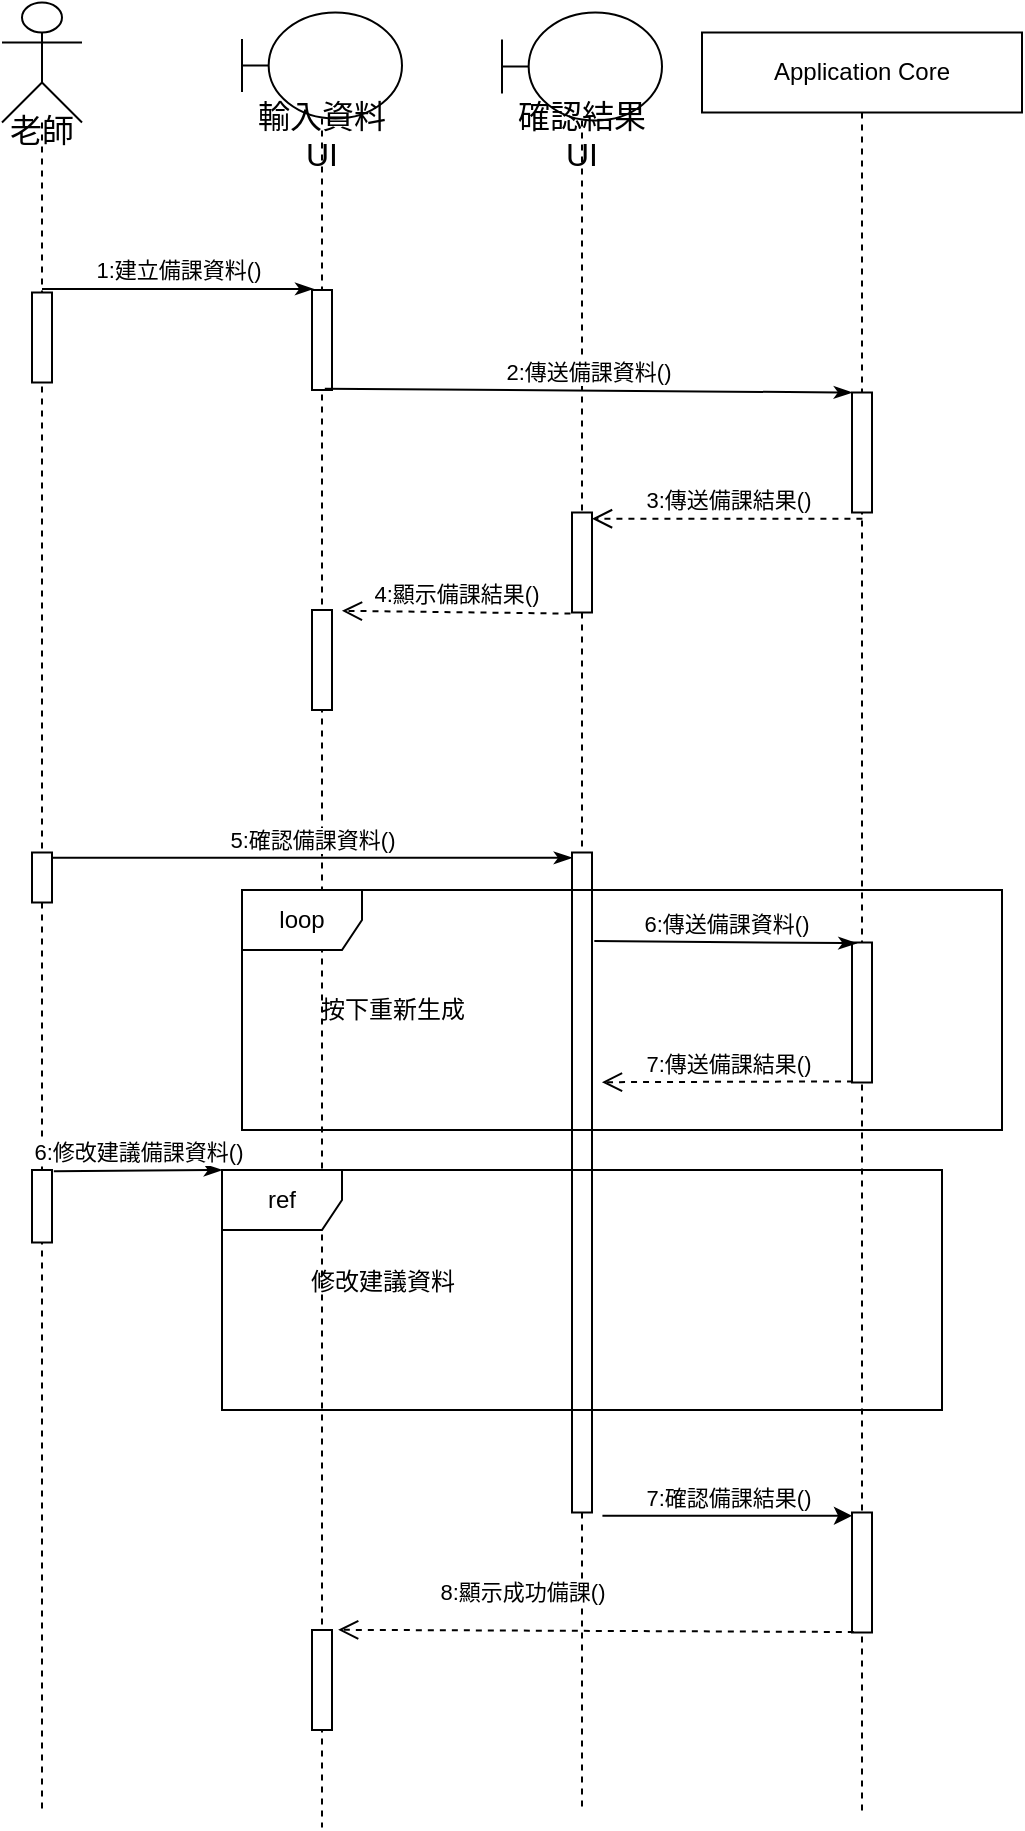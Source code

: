 <mxfile>
    <diagram name="第 1 页" id="_kCn5gWWrIlWfqqUU_DX">
        <mxGraphModel dx="1090" dy="731" grid="1" gridSize="10" guides="1" tooltips="1" connect="1" arrows="1" fold="1" page="1" pageScale="1" pageWidth="1100" pageHeight="1700" math="0" shadow="0">
            <root>
                <mxCell id="0"/>
                <mxCell id="1" parent="0"/>
                <mxCell id="3" value="&lt;p&gt;&lt;font style=&quot;font-size: 16px;&quot;&gt;老師&lt;/font&gt;&lt;/p&gt;" style="shape=umlLifeline;participant=umlActor;perimeter=lifelinePerimeter;whiteSpace=wrap;html=1;container=1;collapsible=0;recursiveResize=0;verticalAlign=top;spacingTop=36;outlineConnect=0;size=60;align=center;" parent="1" vertex="1">
                    <mxGeometry x="260" y="96.25" width="40" height="905" as="geometry"/>
                </mxCell>
                <mxCell id="63" value="" style="html=1;points=[];perimeter=orthogonalPerimeter;" parent="3" vertex="1">
                    <mxGeometry x="15" y="145" width="10" height="45" as="geometry"/>
                </mxCell>
                <mxCell id="76" value="" style="html=1;points=[];perimeter=orthogonalPerimeter;" parent="3" vertex="1">
                    <mxGeometry x="15" y="425" width="10" height="25" as="geometry"/>
                </mxCell>
                <mxCell id="87" value="" style="html=1;points=[];perimeter=orthogonalPerimeter;" parent="3" vertex="1">
                    <mxGeometry x="15" y="583.75" width="10" height="36.25" as="geometry"/>
                </mxCell>
                <mxCell id="6" value="輸入資料UI" style="shape=umlLifeline;participant=umlBoundary;perimeter=lifelinePerimeter;whiteSpace=wrap;html=1;container=1;collapsible=0;recursiveResize=0;verticalAlign=top;spacingTop=36;outlineConnect=0;fontSize=16;size=53;" parent="1" vertex="1">
                    <mxGeometry x="380" y="101.25" width="80" height="907.5" as="geometry"/>
                </mxCell>
                <mxCell id="18" value="" style="html=1;points=[];perimeter=orthogonalPerimeter;" parent="6" vertex="1">
                    <mxGeometry x="35" y="138.75" width="10" height="50" as="geometry"/>
                </mxCell>
                <mxCell id="62" value="" style="html=1;points=[];perimeter=orthogonalPerimeter;" parent="6" vertex="1">
                    <mxGeometry x="35" y="808.75" width="10" height="50" as="geometry"/>
                </mxCell>
                <mxCell id="75" value="" style="html=1;points=[];perimeter=orthogonalPerimeter;" parent="6" vertex="1">
                    <mxGeometry x="35" y="298.75" width="10" height="50" as="geometry"/>
                </mxCell>
                <mxCell id="7" value="確認結果UI" style="shape=umlLifeline;participant=umlBoundary;perimeter=lifelinePerimeter;whiteSpace=wrap;html=1;container=1;collapsible=0;recursiveResize=0;verticalAlign=top;spacingTop=36;outlineConnect=0;fontSize=16;size=54;" parent="1" vertex="1">
                    <mxGeometry x="510" y="101.25" width="80" height="900" as="geometry"/>
                </mxCell>
                <mxCell id="26" value="" style="html=1;points=[];perimeter=orthogonalPerimeter;" parent="7" vertex="1">
                    <mxGeometry x="35" y="250" width="10" height="50" as="geometry"/>
                </mxCell>
                <mxCell id="37" value="" style="html=1;points=[];perimeter=orthogonalPerimeter;" parent="7" vertex="1">
                    <mxGeometry x="35" y="420" width="10" height="330" as="geometry"/>
                </mxCell>
                <mxCell id="77" value="ref" style="shape=umlFrame;whiteSpace=wrap;html=1;" parent="7" vertex="1">
                    <mxGeometry x="-140" y="578.75" width="360" height="120" as="geometry"/>
                </mxCell>
                <mxCell id="88" value="6:修改建議備課資料()" style="html=1;verticalAlign=bottom;endArrow=classicThin;endFill=1;exitX=1.092;exitY=0.016;exitDx=0;exitDy=0;exitPerimeter=0;" parent="7" source="87" edge="1">
                    <mxGeometry x="-0.004" width="80" relative="1" as="geometry">
                        <mxPoint x="-220" y="578.75" as="sourcePoint"/>
                        <mxPoint x="-140" y="578.75" as="targetPoint"/>
                        <mxPoint as="offset"/>
                    </mxGeometry>
                </mxCell>
                <mxCell id="8" value="Application Core" style="shape=umlLifeline;perimeter=lifelinePerimeter;whiteSpace=wrap;html=1;container=1;collapsible=0;recursiveResize=0;outlineConnect=0;" parent="1" vertex="1">
                    <mxGeometry x="610" y="111.25" width="160" height="890" as="geometry"/>
                </mxCell>
                <mxCell id="22" value="" style="html=1;points=[];perimeter=orthogonalPerimeter;" parent="8" vertex="1">
                    <mxGeometry x="75" y="180" width="10" height="60" as="geometry"/>
                </mxCell>
                <mxCell id="46" value="" style="html=1;points=[];perimeter=orthogonalPerimeter;" parent="8" vertex="1">
                    <mxGeometry x="75" y="455" width="10" height="70" as="geometry"/>
                </mxCell>
                <mxCell id="59" value="" style="html=1;points=[];perimeter=orthogonalPerimeter;" parent="8" vertex="1">
                    <mxGeometry x="75" y="740" width="10" height="60" as="geometry"/>
                </mxCell>
                <mxCell id="15" value="1:建立備課資料()" style="html=1;verticalAlign=bottom;endArrow=classicThin;endFill=1;entryX=0.068;entryY=-0.011;entryDx=0;entryDy=0;entryPerimeter=0;" parent="1" source="3" target="18" edge="1">
                    <mxGeometry x="-0.004" width="80" relative="1" as="geometry">
                        <mxPoint x="310" y="239" as="sourcePoint"/>
                        <mxPoint x="378.36" y="240.0" as="targetPoint"/>
                        <mxPoint as="offset"/>
                    </mxGeometry>
                </mxCell>
                <mxCell id="21" value="2:傳送備課資料()" style="html=1;verticalAlign=bottom;endArrow=classicThin;endFill=1;exitX=0.64;exitY=0.988;exitDx=0;exitDy=0;exitPerimeter=0;" parent="1" source="18" target="22" edge="1">
                    <mxGeometry x="-0.004" width="80" relative="1" as="geometry">
                        <mxPoint x="430.16" y="300" as="sourcePoint"/>
                        <mxPoint x="540" y="300" as="targetPoint"/>
                        <mxPoint as="offset"/>
                    </mxGeometry>
                </mxCell>
                <mxCell id="24" value="3:傳送備課結果()" style="html=1;verticalAlign=bottom;endArrow=open;dashed=1;endSize=8;exitX=0.521;exitY=1.052;exitDx=0;exitDy=0;exitPerimeter=0;" parent="1" source="22" target="26" edge="1">
                    <mxGeometry x="-0.002" relative="1" as="geometry">
                        <mxPoint x="620" y="360" as="sourcePoint"/>
                        <mxPoint x="550" y="363" as="targetPoint"/>
                        <mxPoint as="offset"/>
                    </mxGeometry>
                </mxCell>
                <mxCell id="36" value="4:顯示備課結果()" style="html=1;verticalAlign=bottom;endArrow=open;dashed=1;endSize=8;exitX=-0.076;exitY=1.011;exitDx=0;exitDy=0;exitPerimeter=0;entryX=1.497;entryY=0.008;entryDx=0;entryDy=0;entryPerimeter=0;" parent="1" source="26" target="75" edge="1">
                    <mxGeometry x="-0.002" relative="1" as="geometry">
                        <mxPoint x="480.21" y="410" as="sourcePoint"/>
                        <mxPoint x="410" y="401" as="targetPoint"/>
                        <mxPoint as="offset"/>
                    </mxGeometry>
                </mxCell>
                <mxCell id="38" value="5:確認備課資料()" style="html=1;verticalAlign=bottom;endArrow=classicThin;endFill=1;entryX=0.003;entryY=0.008;entryDx=0;entryDy=0;entryPerimeter=0;" parent="1" source="76" target="37" edge="1">
                    <mxGeometry x="-0.004" width="80" relative="1" as="geometry">
                        <mxPoint x="320" y="524" as="sourcePoint"/>
                        <mxPoint x="379.84" y="520" as="targetPoint"/>
                        <mxPoint as="offset"/>
                    </mxGeometry>
                </mxCell>
                <mxCell id="47" value="6:傳送備課資料()" style="html=1;verticalAlign=bottom;endArrow=classicThin;endFill=1;entryX=0.231;entryY=0.005;entryDx=0;entryDy=0;entryPerimeter=0;exitX=1.116;exitY=0.134;exitDx=0;exitDy=0;exitPerimeter=0;" parent="1" source="37" target="46" edge="1">
                    <mxGeometry x="-0.004" width="80" relative="1" as="geometry">
                        <mxPoint x="540" y="565" as="sourcePoint"/>
                        <mxPoint x="620" y="566" as="targetPoint"/>
                        <mxPoint as="offset"/>
                    </mxGeometry>
                </mxCell>
                <mxCell id="48" value="7:傳送備課結果()" style="html=1;verticalAlign=bottom;endArrow=open;dashed=1;endSize=8;exitX=0.052;exitY=0.992;exitDx=0;exitDy=0;exitPerimeter=0;entryX=1.497;entryY=0.348;entryDx=0;entryDy=0;entryPerimeter=0;" parent="1" source="46" target="37" edge="1">
                    <mxGeometry x="-0.002" relative="1" as="geometry">
                        <mxPoint x="630.21" y="635.0" as="sourcePoint"/>
                        <mxPoint x="530" y="634" as="targetPoint"/>
                        <mxPoint as="offset"/>
                    </mxGeometry>
                </mxCell>
                <mxCell id="49" value="按下重新生成" style="text;html=1;align=center;verticalAlign=middle;resizable=0;points=[];autosize=1;strokeColor=none;fillColor=none;" parent="1" vertex="1">
                    <mxGeometry x="405" y="585" width="100" height="30" as="geometry"/>
                </mxCell>
                <mxCell id="50" value="7:確認備課結果()" style="html=1;verticalAlign=bottom;endArrow=classic;endFill=1;exitX=1.521;exitY=1.005;exitDx=0;exitDy=0;exitPerimeter=0;" parent="1" source="37" target="59" edge="1">
                    <mxGeometry x="-0.002" relative="1" as="geometry">
                        <mxPoint x="521.16" y="850.93" as="sourcePoint"/>
                        <mxPoint x="649.5" y="850" as="targetPoint"/>
                        <mxPoint as="offset"/>
                    </mxGeometry>
                </mxCell>
                <mxCell id="60" value="8:顯示成功備課()" style="html=1;verticalAlign=bottom;endArrow=open;dashed=1;endSize=8;exitX=0.092;exitY=0.996;exitDx=0;exitDy=0;exitPerimeter=0;entryX=1.307;entryY=-0.002;entryDx=0;entryDy=0;entryPerimeter=0;" parent="1" source="59" target="62" edge="1">
                    <mxGeometry x="0.284" y="-10" relative="1" as="geometry">
                        <mxPoint x="610.1" y="910" as="sourcePoint"/>
                        <mxPoint x="410" y="910" as="targetPoint"/>
                        <mxPoint as="offset"/>
                    </mxGeometry>
                </mxCell>
                <mxCell id="43" value="loop" style="shape=umlFrame;whiteSpace=wrap;html=1;" parent="1" vertex="1">
                    <mxGeometry x="380" y="540" width="380" height="120" as="geometry"/>
                </mxCell>
                <mxCell id="85" value="修改建議資料" style="text;html=1;align=center;verticalAlign=middle;resizable=0;points=[];autosize=1;strokeColor=none;fillColor=none;" parent="1" vertex="1">
                    <mxGeometry x="400" y="721.25" width="100" height="30" as="geometry"/>
                </mxCell>
            </root>
        </mxGraphModel>
    </diagram>
</mxfile>